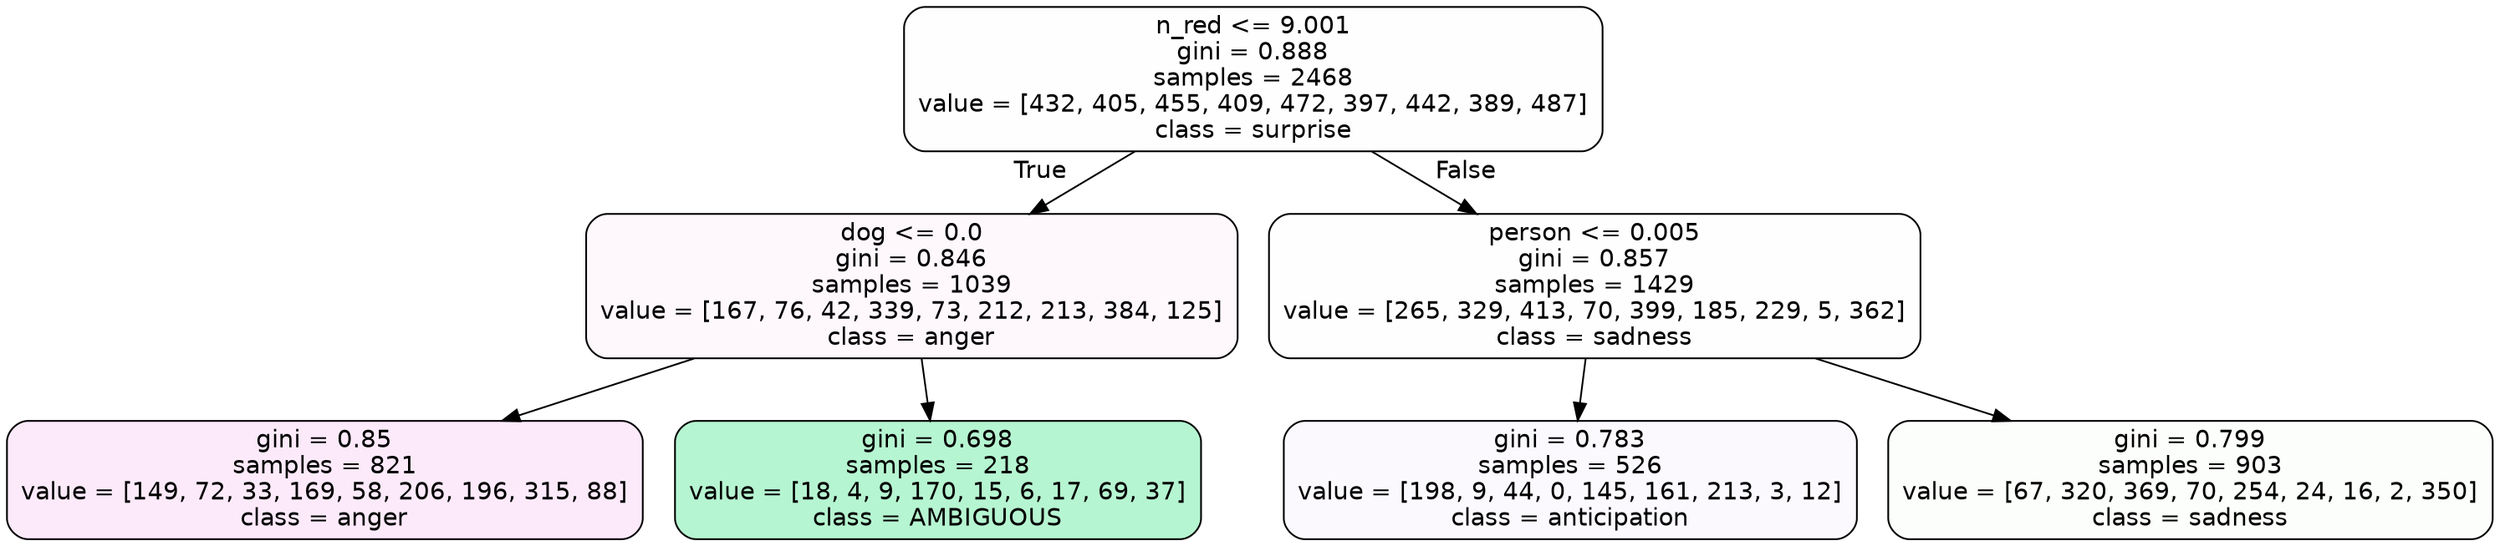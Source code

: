 digraph Tree {
node [shape=box, style="filled, rounded", color="black", fontname=helvetica] ;
edge [fontname=helvetica] ;
0 [label="n_red <= 9.001\ngini = 0.888\nsamples = 2468\nvalue = [432, 405, 455, 409, 472, 397, 442, 389, 487]\nclass = surprise", fillcolor="#e5396401"] ;
1 [label="dog <= 0.0\ngini = 0.846\nsamples = 1039\nvalue = [167, 76, 42, 339, 73, 212, 213, 384, 125]\nclass = anger", fillcolor="#e539d709"] ;
0 -> 1 [labeldistance=2.5, labelangle=45, headlabel="True"] ;
2 [label="gini = 0.85\nsamples = 821\nvalue = [149, 72, 33, 169, 58, 206, 196, 315, 88]\nclass = anger", fillcolor="#e539d71a"] ;
1 -> 2 ;
3 [label="gini = 0.698\nsamples = 218\nvalue = [18, 4, 9, 170, 15, 6, 17, 69, 37]\nclass = AMBIGUOUS", fillcolor="#39e5815d"] ;
1 -> 3 ;
4 [label="person <= 0.005\ngini = 0.857\nsamples = 1429\nvalue = [265, 329, 413, 70, 399, 185, 229, 5, 362]\nclass = sadness", fillcolor="#64e53902"] ;
0 -> 4 [labeldistance=2.5, labelangle=-45, headlabel="False"] ;
5 [label="gini = 0.783\nsamples = 526\nvalue = [198, 9, 44, 0, 145, 161, 213, 3, 12]\nclass = anticipation", fillcolor="#8139e507"] ;
4 -> 5 ;
6 [label="gini = 0.799\nsamples = 903\nvalue = [67, 320, 369, 70, 254, 24, 16, 2, 350]\nclass = sadness", fillcolor="#64e53904"] ;
4 -> 6 ;
}